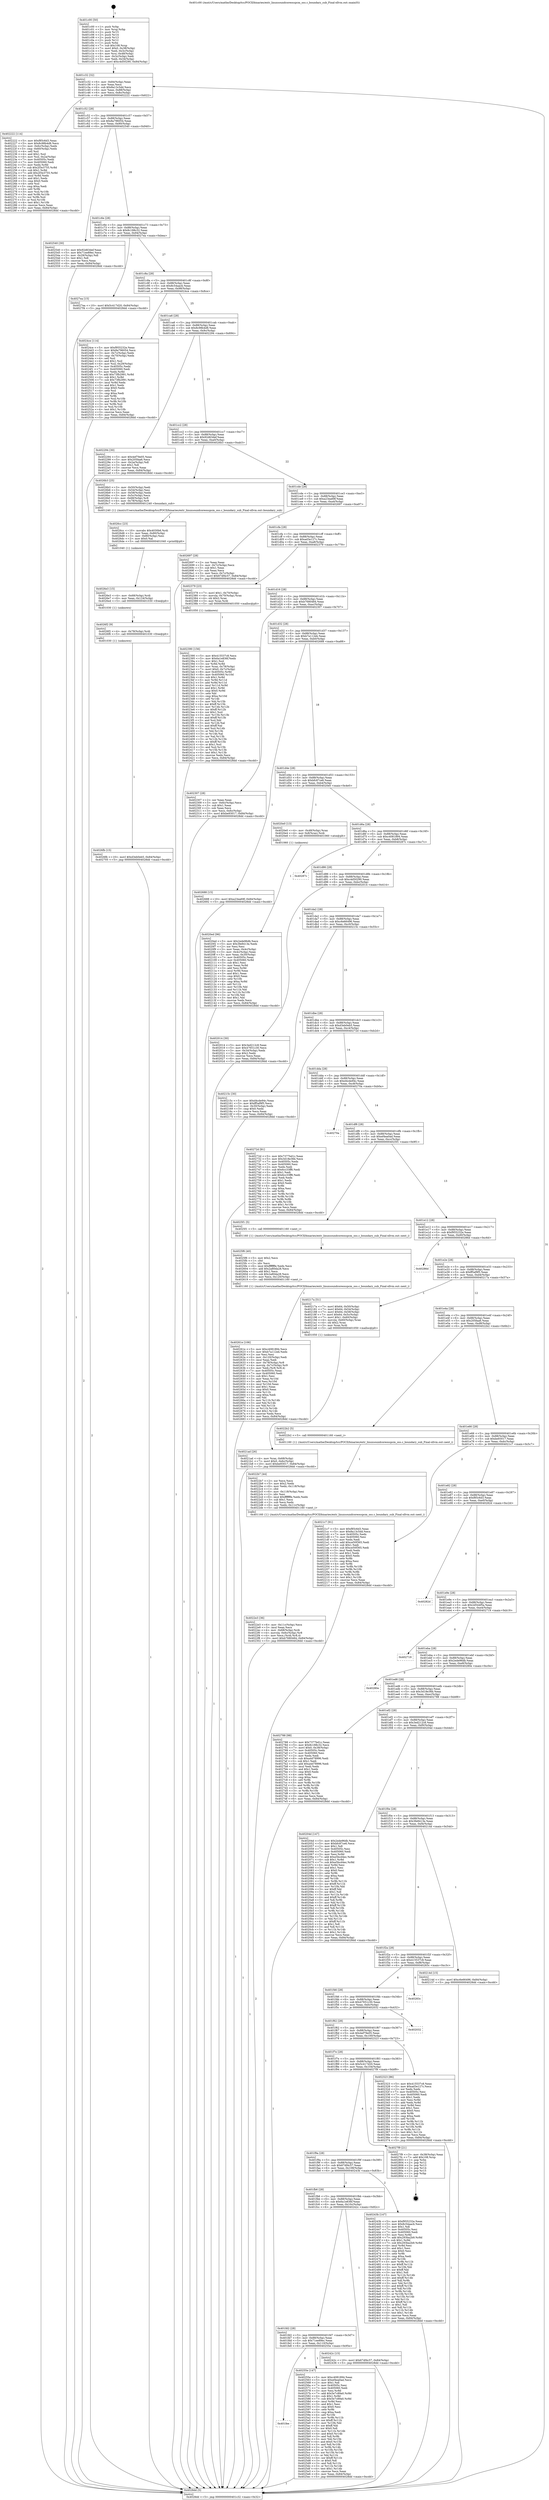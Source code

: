 digraph "0x401c00" {
  label = "0x401c00 (/mnt/c/Users/mathe/Desktop/tcc/POCII/binaries/extr_linuxsoundcoreosspcm_oss.c_boundary_sub_Final-ollvm.out::main(0))"
  labelloc = "t"
  node[shape=record]

  Entry [label="",width=0.3,height=0.3,shape=circle,fillcolor=black,style=filled]
  "0x401c32" [label="{
     0x401c32 [32]\l
     | [instrs]\l
     &nbsp;&nbsp;0x401c32 \<+6\>: mov -0x84(%rbp),%eax\l
     &nbsp;&nbsp;0x401c38 \<+2\>: mov %eax,%ecx\l
     &nbsp;&nbsp;0x401c3a \<+6\>: sub $0x8a13c5dd,%ecx\l
     &nbsp;&nbsp;0x401c40 \<+6\>: mov %eax,-0x88(%rbp)\l
     &nbsp;&nbsp;0x401c46 \<+6\>: mov %ecx,-0x8c(%rbp)\l
     &nbsp;&nbsp;0x401c4c \<+6\>: je 0000000000402222 \<main+0x622\>\l
  }"]
  "0x402222" [label="{
     0x402222 [114]\l
     | [instrs]\l
     &nbsp;&nbsp;0x402222 \<+5\>: mov $0xf85c6d3,%eax\l
     &nbsp;&nbsp;0x402227 \<+5\>: mov $0x8c98b4d8,%ecx\l
     &nbsp;&nbsp;0x40222c \<+3\>: mov -0x6c(%rbp),%edx\l
     &nbsp;&nbsp;0x40222f \<+3\>: cmp -0x60(%rbp),%edx\l
     &nbsp;&nbsp;0x402232 \<+4\>: setl %sil\l
     &nbsp;&nbsp;0x402236 \<+4\>: and $0x1,%sil\l
     &nbsp;&nbsp;0x40223a \<+4\>: mov %sil,-0x2a(%rbp)\l
     &nbsp;&nbsp;0x40223e \<+7\>: mov 0x40505c,%edx\l
     &nbsp;&nbsp;0x402245 \<+7\>: mov 0x405060,%edi\l
     &nbsp;&nbsp;0x40224c \<+3\>: mov %edx,%r8d\l
     &nbsp;&nbsp;0x40224f \<+7\>: sub $0x2f3e3755,%r8d\l
     &nbsp;&nbsp;0x402256 \<+4\>: sub $0x1,%r8d\l
     &nbsp;&nbsp;0x40225a \<+7\>: add $0x2f3e3755,%r8d\l
     &nbsp;&nbsp;0x402261 \<+4\>: imul %r8d,%edx\l
     &nbsp;&nbsp;0x402265 \<+3\>: and $0x1,%edx\l
     &nbsp;&nbsp;0x402268 \<+3\>: cmp $0x0,%edx\l
     &nbsp;&nbsp;0x40226b \<+4\>: sete %sil\l
     &nbsp;&nbsp;0x40226f \<+3\>: cmp $0xa,%edi\l
     &nbsp;&nbsp;0x402272 \<+4\>: setl %r9b\l
     &nbsp;&nbsp;0x402276 \<+3\>: mov %sil,%r10b\l
     &nbsp;&nbsp;0x402279 \<+3\>: and %r9b,%r10b\l
     &nbsp;&nbsp;0x40227c \<+3\>: xor %r9b,%sil\l
     &nbsp;&nbsp;0x40227f \<+3\>: or %sil,%r10b\l
     &nbsp;&nbsp;0x402282 \<+4\>: test $0x1,%r10b\l
     &nbsp;&nbsp;0x402286 \<+3\>: cmovne %ecx,%eax\l
     &nbsp;&nbsp;0x402289 \<+6\>: mov %eax,-0x84(%rbp)\l
     &nbsp;&nbsp;0x40228f \<+5\>: jmp 00000000004028dd \<main+0xcdd\>\l
  }"]
  "0x401c52" [label="{
     0x401c52 [28]\l
     | [instrs]\l
     &nbsp;&nbsp;0x401c52 \<+5\>: jmp 0000000000401c57 \<main+0x57\>\l
     &nbsp;&nbsp;0x401c57 \<+6\>: mov -0x88(%rbp),%eax\l
     &nbsp;&nbsp;0x401c5d \<+5\>: sub $0x8a796054,%eax\l
     &nbsp;&nbsp;0x401c62 \<+6\>: mov %eax,-0x90(%rbp)\l
     &nbsp;&nbsp;0x401c68 \<+6\>: je 0000000000402540 \<main+0x940\>\l
  }"]
  Exit [label="",width=0.3,height=0.3,shape=circle,fillcolor=black,style=filled,peripheries=2]
  "0x402540" [label="{
     0x402540 [30]\l
     | [instrs]\l
     &nbsp;&nbsp;0x402540 \<+5\>: mov $0x92d63def,%eax\l
     &nbsp;&nbsp;0x402545 \<+5\>: mov $0x71ee89ec,%ecx\l
     &nbsp;&nbsp;0x40254a \<+3\>: mov -0x29(%rbp),%dl\l
     &nbsp;&nbsp;0x40254d \<+3\>: test $0x1,%dl\l
     &nbsp;&nbsp;0x402550 \<+3\>: cmovne %ecx,%eax\l
     &nbsp;&nbsp;0x402553 \<+6\>: mov %eax,-0x84(%rbp)\l
     &nbsp;&nbsp;0x402559 \<+5\>: jmp 00000000004028dd \<main+0xcdd\>\l
  }"]
  "0x401c6e" [label="{
     0x401c6e [28]\l
     | [instrs]\l
     &nbsp;&nbsp;0x401c6e \<+5\>: jmp 0000000000401c73 \<main+0x73\>\l
     &nbsp;&nbsp;0x401c73 \<+6\>: mov -0x88(%rbp),%eax\l
     &nbsp;&nbsp;0x401c79 \<+5\>: sub $0x8c188c32,%eax\l
     &nbsp;&nbsp;0x401c7e \<+6\>: mov %eax,-0x94(%rbp)\l
     &nbsp;&nbsp;0x401c84 \<+6\>: je 00000000004027ea \<main+0xbea\>\l
  }"]
  "0x4026fb" [label="{
     0x4026fb [15]\l
     | [instrs]\l
     &nbsp;&nbsp;0x4026fb \<+10\>: movl $0xd3eb0eb5,-0x84(%rbp)\l
     &nbsp;&nbsp;0x402705 \<+5\>: jmp 00000000004028dd \<main+0xcdd\>\l
  }"]
  "0x4027ea" [label="{
     0x4027ea [15]\l
     | [instrs]\l
     &nbsp;&nbsp;0x4027ea \<+10\>: movl $0x5c417d20,-0x84(%rbp)\l
     &nbsp;&nbsp;0x4027f4 \<+5\>: jmp 00000000004028dd \<main+0xcdd\>\l
  }"]
  "0x401c8a" [label="{
     0x401c8a [28]\l
     | [instrs]\l
     &nbsp;&nbsp;0x401c8a \<+5\>: jmp 0000000000401c8f \<main+0x8f\>\l
     &nbsp;&nbsp;0x401c8f \<+6\>: mov -0x88(%rbp),%eax\l
     &nbsp;&nbsp;0x401c95 \<+5\>: sub $0x8c54aacb,%eax\l
     &nbsp;&nbsp;0x401c9a \<+6\>: mov %eax,-0x98(%rbp)\l
     &nbsp;&nbsp;0x401ca0 \<+6\>: je 00000000004024ce \<main+0x8ce\>\l
  }"]
  "0x4026f2" [label="{
     0x4026f2 [9]\l
     | [instrs]\l
     &nbsp;&nbsp;0x4026f2 \<+4\>: mov -0x78(%rbp),%rdi\l
     &nbsp;&nbsp;0x4026f6 \<+5\>: call 0000000000401030 \<free@plt\>\l
     | [calls]\l
     &nbsp;&nbsp;0x401030 \{1\} (unknown)\l
  }"]
  "0x4024ce" [label="{
     0x4024ce [114]\l
     | [instrs]\l
     &nbsp;&nbsp;0x4024ce \<+5\>: mov $0xf955232e,%eax\l
     &nbsp;&nbsp;0x4024d3 \<+5\>: mov $0x8a796054,%ecx\l
     &nbsp;&nbsp;0x4024d8 \<+3\>: mov -0x7c(%rbp),%edx\l
     &nbsp;&nbsp;0x4024db \<+3\>: cmp -0x70(%rbp),%edx\l
     &nbsp;&nbsp;0x4024de \<+4\>: setl %sil\l
     &nbsp;&nbsp;0x4024e2 \<+4\>: and $0x1,%sil\l
     &nbsp;&nbsp;0x4024e6 \<+4\>: mov %sil,-0x29(%rbp)\l
     &nbsp;&nbsp;0x4024ea \<+7\>: mov 0x40505c,%edx\l
     &nbsp;&nbsp;0x4024f1 \<+7\>: mov 0x405060,%edi\l
     &nbsp;&nbsp;0x4024f8 \<+3\>: mov %edx,%r8d\l
     &nbsp;&nbsp;0x4024fb \<+7\>: add $0x73fb2991,%r8d\l
     &nbsp;&nbsp;0x402502 \<+4\>: sub $0x1,%r8d\l
     &nbsp;&nbsp;0x402506 \<+7\>: sub $0x73fb2991,%r8d\l
     &nbsp;&nbsp;0x40250d \<+4\>: imul %r8d,%edx\l
     &nbsp;&nbsp;0x402511 \<+3\>: and $0x1,%edx\l
     &nbsp;&nbsp;0x402514 \<+3\>: cmp $0x0,%edx\l
     &nbsp;&nbsp;0x402517 \<+4\>: sete %sil\l
     &nbsp;&nbsp;0x40251b \<+3\>: cmp $0xa,%edi\l
     &nbsp;&nbsp;0x40251e \<+4\>: setl %r9b\l
     &nbsp;&nbsp;0x402522 \<+3\>: mov %sil,%r10b\l
     &nbsp;&nbsp;0x402525 \<+3\>: and %r9b,%r10b\l
     &nbsp;&nbsp;0x402528 \<+3\>: xor %r9b,%sil\l
     &nbsp;&nbsp;0x40252b \<+3\>: or %sil,%r10b\l
     &nbsp;&nbsp;0x40252e \<+4\>: test $0x1,%r10b\l
     &nbsp;&nbsp;0x402532 \<+3\>: cmovne %ecx,%eax\l
     &nbsp;&nbsp;0x402535 \<+6\>: mov %eax,-0x84(%rbp)\l
     &nbsp;&nbsp;0x40253b \<+5\>: jmp 00000000004028dd \<main+0xcdd\>\l
  }"]
  "0x401ca6" [label="{
     0x401ca6 [28]\l
     | [instrs]\l
     &nbsp;&nbsp;0x401ca6 \<+5\>: jmp 0000000000401cab \<main+0xab\>\l
     &nbsp;&nbsp;0x401cab \<+6\>: mov -0x88(%rbp),%eax\l
     &nbsp;&nbsp;0x401cb1 \<+5\>: sub $0x8c98b4d8,%eax\l
     &nbsp;&nbsp;0x401cb6 \<+6\>: mov %eax,-0x9c(%rbp)\l
     &nbsp;&nbsp;0x401cbc \<+6\>: je 0000000000402294 \<main+0x694\>\l
  }"]
  "0x4026e3" [label="{
     0x4026e3 [15]\l
     | [instrs]\l
     &nbsp;&nbsp;0x4026e3 \<+4\>: mov -0x68(%rbp),%rdi\l
     &nbsp;&nbsp;0x4026e7 \<+6\>: mov %eax,-0x124(%rbp)\l
     &nbsp;&nbsp;0x4026ed \<+5\>: call 0000000000401030 \<free@plt\>\l
     | [calls]\l
     &nbsp;&nbsp;0x401030 \{1\} (unknown)\l
  }"]
  "0x402294" [label="{
     0x402294 [30]\l
     | [instrs]\l
     &nbsp;&nbsp;0x402294 \<+5\>: mov $0x4ef79e05,%eax\l
     &nbsp;&nbsp;0x402299 \<+5\>: mov $0x205faa6,%ecx\l
     &nbsp;&nbsp;0x40229e \<+3\>: mov -0x2a(%rbp),%dl\l
     &nbsp;&nbsp;0x4022a1 \<+3\>: test $0x1,%dl\l
     &nbsp;&nbsp;0x4022a4 \<+3\>: cmovne %ecx,%eax\l
     &nbsp;&nbsp;0x4022a7 \<+6\>: mov %eax,-0x84(%rbp)\l
     &nbsp;&nbsp;0x4022ad \<+5\>: jmp 00000000004028dd \<main+0xcdd\>\l
  }"]
  "0x401cc2" [label="{
     0x401cc2 [28]\l
     | [instrs]\l
     &nbsp;&nbsp;0x401cc2 \<+5\>: jmp 0000000000401cc7 \<main+0xc7\>\l
     &nbsp;&nbsp;0x401cc7 \<+6\>: mov -0x88(%rbp),%eax\l
     &nbsp;&nbsp;0x401ccd \<+5\>: sub $0x92d63def,%eax\l
     &nbsp;&nbsp;0x401cd2 \<+6\>: mov %eax,-0xa0(%rbp)\l
     &nbsp;&nbsp;0x401cd8 \<+6\>: je 00000000004026b3 \<main+0xab3\>\l
  }"]
  "0x4026cc" [label="{
     0x4026cc [23]\l
     | [instrs]\l
     &nbsp;&nbsp;0x4026cc \<+10\>: movabs $0x4030b6,%rdi\l
     &nbsp;&nbsp;0x4026d6 \<+3\>: mov %eax,-0x80(%rbp)\l
     &nbsp;&nbsp;0x4026d9 \<+3\>: mov -0x80(%rbp),%esi\l
     &nbsp;&nbsp;0x4026dc \<+2\>: mov $0x0,%al\l
     &nbsp;&nbsp;0x4026de \<+5\>: call 0000000000401040 \<printf@plt\>\l
     | [calls]\l
     &nbsp;&nbsp;0x401040 \{1\} (unknown)\l
  }"]
  "0x4026b3" [label="{
     0x4026b3 [25]\l
     | [instrs]\l
     &nbsp;&nbsp;0x4026b3 \<+3\>: mov -0x50(%rbp),%edi\l
     &nbsp;&nbsp;0x4026b6 \<+3\>: mov -0x54(%rbp),%esi\l
     &nbsp;&nbsp;0x4026b9 \<+3\>: mov -0x58(%rbp),%edx\l
     &nbsp;&nbsp;0x4026bc \<+3\>: mov -0x5c(%rbp),%ecx\l
     &nbsp;&nbsp;0x4026bf \<+4\>: mov -0x68(%rbp),%r8\l
     &nbsp;&nbsp;0x4026c3 \<+4\>: mov -0x78(%rbp),%r9\l
     &nbsp;&nbsp;0x4026c7 \<+5\>: call 0000000000401240 \<boundary_sub\>\l
     | [calls]\l
     &nbsp;&nbsp;0x401240 \{1\} (/mnt/c/Users/mathe/Desktop/tcc/POCII/binaries/extr_linuxsoundcoreosspcm_oss.c_boundary_sub_Final-ollvm.out::boundary_sub)\l
  }"]
  "0x401cde" [label="{
     0x401cde [28]\l
     | [instrs]\l
     &nbsp;&nbsp;0x401cde \<+5\>: jmp 0000000000401ce3 \<main+0xe3\>\l
     &nbsp;&nbsp;0x401ce3 \<+6\>: mov -0x88(%rbp),%eax\l
     &nbsp;&nbsp;0x401ce9 \<+5\>: sub $0xa23ea69f,%eax\l
     &nbsp;&nbsp;0x401cee \<+6\>: mov %eax,-0xa4(%rbp)\l
     &nbsp;&nbsp;0x401cf4 \<+6\>: je 0000000000402697 \<main+0xa97\>\l
  }"]
  "0x40261e" [label="{
     0x40261e [106]\l
     | [instrs]\l
     &nbsp;&nbsp;0x40261e \<+5\>: mov $0xc4081894,%ecx\l
     &nbsp;&nbsp;0x402623 \<+5\>: mov $0xb7a112eb,%edx\l
     &nbsp;&nbsp;0x402628 \<+2\>: xor %esi,%esi\l
     &nbsp;&nbsp;0x40262a \<+6\>: mov -0x120(%rbp),%edi\l
     &nbsp;&nbsp;0x402630 \<+3\>: imul %eax,%edi\l
     &nbsp;&nbsp;0x402633 \<+4\>: mov -0x78(%rbp),%r8\l
     &nbsp;&nbsp;0x402637 \<+4\>: movslq -0x7c(%rbp),%r9\l
     &nbsp;&nbsp;0x40263b \<+4\>: mov %edi,(%r8,%r9,4)\l
     &nbsp;&nbsp;0x40263f \<+7\>: mov 0x40505c,%eax\l
     &nbsp;&nbsp;0x402646 \<+7\>: mov 0x405060,%edi\l
     &nbsp;&nbsp;0x40264d \<+3\>: sub $0x1,%esi\l
     &nbsp;&nbsp;0x402650 \<+3\>: mov %eax,%r10d\l
     &nbsp;&nbsp;0x402653 \<+3\>: add %esi,%r10d\l
     &nbsp;&nbsp;0x402656 \<+4\>: imul %r10d,%eax\l
     &nbsp;&nbsp;0x40265a \<+3\>: and $0x1,%eax\l
     &nbsp;&nbsp;0x40265d \<+3\>: cmp $0x0,%eax\l
     &nbsp;&nbsp;0x402660 \<+4\>: sete %r11b\l
     &nbsp;&nbsp;0x402664 \<+3\>: cmp $0xa,%edi\l
     &nbsp;&nbsp;0x402667 \<+3\>: setl %bl\l
     &nbsp;&nbsp;0x40266a \<+3\>: mov %r11b,%r14b\l
     &nbsp;&nbsp;0x40266d \<+3\>: and %bl,%r14b\l
     &nbsp;&nbsp;0x402670 \<+3\>: xor %bl,%r11b\l
     &nbsp;&nbsp;0x402673 \<+3\>: or %r11b,%r14b\l
     &nbsp;&nbsp;0x402676 \<+4\>: test $0x1,%r14b\l
     &nbsp;&nbsp;0x40267a \<+3\>: cmovne %edx,%ecx\l
     &nbsp;&nbsp;0x40267d \<+6\>: mov %ecx,-0x84(%rbp)\l
     &nbsp;&nbsp;0x402683 \<+5\>: jmp 00000000004028dd \<main+0xcdd\>\l
  }"]
  "0x402697" [label="{
     0x402697 [28]\l
     | [instrs]\l
     &nbsp;&nbsp;0x402697 \<+2\>: xor %eax,%eax\l
     &nbsp;&nbsp;0x402699 \<+3\>: mov -0x7c(%rbp),%ecx\l
     &nbsp;&nbsp;0x40269c \<+3\>: sub $0x1,%eax\l
     &nbsp;&nbsp;0x40269f \<+2\>: sub %eax,%ecx\l
     &nbsp;&nbsp;0x4026a1 \<+3\>: mov %ecx,-0x7c(%rbp)\l
     &nbsp;&nbsp;0x4026a4 \<+10\>: movl $0x67df4c57,-0x84(%rbp)\l
     &nbsp;&nbsp;0x4026ae \<+5\>: jmp 00000000004028dd \<main+0xcdd\>\l
  }"]
  "0x401cfa" [label="{
     0x401cfa [28]\l
     | [instrs]\l
     &nbsp;&nbsp;0x401cfa \<+5\>: jmp 0000000000401cff \<main+0xff\>\l
     &nbsp;&nbsp;0x401cff \<+6\>: mov -0x88(%rbp),%eax\l
     &nbsp;&nbsp;0x401d05 \<+5\>: sub $0xad3e127c,%eax\l
     &nbsp;&nbsp;0x401d0a \<+6\>: mov %eax,-0xa8(%rbp)\l
     &nbsp;&nbsp;0x401d10 \<+6\>: je 0000000000402379 \<main+0x779\>\l
  }"]
  "0x4025f6" [label="{
     0x4025f6 [40]\l
     | [instrs]\l
     &nbsp;&nbsp;0x4025f6 \<+5\>: mov $0x2,%ecx\l
     &nbsp;&nbsp;0x4025fb \<+1\>: cltd\l
     &nbsp;&nbsp;0x4025fc \<+2\>: idiv %ecx\l
     &nbsp;&nbsp;0x4025fe \<+6\>: imul $0xfffffffe,%edx,%ecx\l
     &nbsp;&nbsp;0x402604 \<+6\>: add $0x2a80da28,%ecx\l
     &nbsp;&nbsp;0x40260a \<+3\>: add $0x1,%ecx\l
     &nbsp;&nbsp;0x40260d \<+6\>: sub $0x2a80da28,%ecx\l
     &nbsp;&nbsp;0x402613 \<+6\>: mov %ecx,-0x120(%rbp)\l
     &nbsp;&nbsp;0x402619 \<+5\>: call 0000000000401160 \<next_i\>\l
     | [calls]\l
     &nbsp;&nbsp;0x401160 \{1\} (/mnt/c/Users/mathe/Desktop/tcc/POCII/binaries/extr_linuxsoundcoreosspcm_oss.c_boundary_sub_Final-ollvm.out::next_i)\l
  }"]
  "0x402379" [label="{
     0x402379 [23]\l
     | [instrs]\l
     &nbsp;&nbsp;0x402379 \<+7\>: movl $0x1,-0x70(%rbp)\l
     &nbsp;&nbsp;0x402380 \<+4\>: movslq -0x70(%rbp),%rax\l
     &nbsp;&nbsp;0x402384 \<+4\>: shl $0x2,%rax\l
     &nbsp;&nbsp;0x402388 \<+3\>: mov %rax,%rdi\l
     &nbsp;&nbsp;0x40238b \<+5\>: call 0000000000401050 \<malloc@plt\>\l
     | [calls]\l
     &nbsp;&nbsp;0x401050 \{1\} (unknown)\l
  }"]
  "0x401d16" [label="{
     0x401d16 [28]\l
     | [instrs]\l
     &nbsp;&nbsp;0x401d16 \<+5\>: jmp 0000000000401d1b \<main+0x11b\>\l
     &nbsp;&nbsp;0x401d1b \<+6\>: mov -0x88(%rbp),%eax\l
     &nbsp;&nbsp;0x401d21 \<+5\>: sub $0xb7680484,%eax\l
     &nbsp;&nbsp;0x401d26 \<+6\>: mov %eax,-0xac(%rbp)\l
     &nbsp;&nbsp;0x401d2c \<+6\>: je 0000000000402307 \<main+0x707\>\l
  }"]
  "0x401fee" [label="{
     0x401fee\l
  }", style=dashed]
  "0x402307" [label="{
     0x402307 [28]\l
     | [instrs]\l
     &nbsp;&nbsp;0x402307 \<+2\>: xor %eax,%eax\l
     &nbsp;&nbsp;0x402309 \<+3\>: mov -0x6c(%rbp),%ecx\l
     &nbsp;&nbsp;0x40230c \<+3\>: sub $0x1,%eax\l
     &nbsp;&nbsp;0x40230f \<+2\>: sub %eax,%ecx\l
     &nbsp;&nbsp;0x402311 \<+3\>: mov %ecx,-0x6c(%rbp)\l
     &nbsp;&nbsp;0x402314 \<+10\>: movl $0xbe93017,-0x84(%rbp)\l
     &nbsp;&nbsp;0x40231e \<+5\>: jmp 00000000004028dd \<main+0xcdd\>\l
  }"]
  "0x401d32" [label="{
     0x401d32 [28]\l
     | [instrs]\l
     &nbsp;&nbsp;0x401d32 \<+5\>: jmp 0000000000401d37 \<main+0x137\>\l
     &nbsp;&nbsp;0x401d37 \<+6\>: mov -0x88(%rbp),%eax\l
     &nbsp;&nbsp;0x401d3d \<+5\>: sub $0xb7a112eb,%eax\l
     &nbsp;&nbsp;0x401d42 \<+6\>: mov %eax,-0xb0(%rbp)\l
     &nbsp;&nbsp;0x401d48 \<+6\>: je 0000000000402688 \<main+0xa88\>\l
  }"]
  "0x40255e" [label="{
     0x40255e [147]\l
     | [instrs]\l
     &nbsp;&nbsp;0x40255e \<+5\>: mov $0xc4081894,%eax\l
     &nbsp;&nbsp;0x402563 \<+5\>: mov $0xef4ea0ad,%ecx\l
     &nbsp;&nbsp;0x402568 \<+2\>: mov $0x1,%dl\l
     &nbsp;&nbsp;0x40256a \<+7\>: mov 0x40505c,%esi\l
     &nbsp;&nbsp;0x402571 \<+7\>: mov 0x405060,%edi\l
     &nbsp;&nbsp;0x402578 \<+3\>: mov %esi,%r8d\l
     &nbsp;&nbsp;0x40257b \<+7\>: add $0x5e7c89a0,%r8d\l
     &nbsp;&nbsp;0x402582 \<+4\>: sub $0x1,%r8d\l
     &nbsp;&nbsp;0x402586 \<+7\>: sub $0x5e7c89a0,%r8d\l
     &nbsp;&nbsp;0x40258d \<+4\>: imul %r8d,%esi\l
     &nbsp;&nbsp;0x402591 \<+3\>: and $0x1,%esi\l
     &nbsp;&nbsp;0x402594 \<+3\>: cmp $0x0,%esi\l
     &nbsp;&nbsp;0x402597 \<+4\>: sete %r9b\l
     &nbsp;&nbsp;0x40259b \<+3\>: cmp $0xa,%edi\l
     &nbsp;&nbsp;0x40259e \<+4\>: setl %r10b\l
     &nbsp;&nbsp;0x4025a2 \<+3\>: mov %r9b,%r11b\l
     &nbsp;&nbsp;0x4025a5 \<+4\>: xor $0xff,%r11b\l
     &nbsp;&nbsp;0x4025a9 \<+3\>: mov %r10b,%bl\l
     &nbsp;&nbsp;0x4025ac \<+3\>: xor $0xff,%bl\l
     &nbsp;&nbsp;0x4025af \<+3\>: xor $0x0,%dl\l
     &nbsp;&nbsp;0x4025b2 \<+3\>: mov %r11b,%r14b\l
     &nbsp;&nbsp;0x4025b5 \<+4\>: and $0x0,%r14b\l
     &nbsp;&nbsp;0x4025b9 \<+3\>: and %dl,%r9b\l
     &nbsp;&nbsp;0x4025bc \<+3\>: mov %bl,%r15b\l
     &nbsp;&nbsp;0x4025bf \<+4\>: and $0x0,%r15b\l
     &nbsp;&nbsp;0x4025c3 \<+3\>: and %dl,%r10b\l
     &nbsp;&nbsp;0x4025c6 \<+3\>: or %r9b,%r14b\l
     &nbsp;&nbsp;0x4025c9 \<+3\>: or %r10b,%r15b\l
     &nbsp;&nbsp;0x4025cc \<+3\>: xor %r15b,%r14b\l
     &nbsp;&nbsp;0x4025cf \<+3\>: or %bl,%r11b\l
     &nbsp;&nbsp;0x4025d2 \<+4\>: xor $0xff,%r11b\l
     &nbsp;&nbsp;0x4025d6 \<+3\>: or $0x0,%dl\l
     &nbsp;&nbsp;0x4025d9 \<+3\>: and %dl,%r11b\l
     &nbsp;&nbsp;0x4025dc \<+3\>: or %r11b,%r14b\l
     &nbsp;&nbsp;0x4025df \<+4\>: test $0x1,%r14b\l
     &nbsp;&nbsp;0x4025e3 \<+3\>: cmovne %ecx,%eax\l
     &nbsp;&nbsp;0x4025e6 \<+6\>: mov %eax,-0x84(%rbp)\l
     &nbsp;&nbsp;0x4025ec \<+5\>: jmp 00000000004028dd \<main+0xcdd\>\l
  }"]
  "0x402688" [label="{
     0x402688 [15]\l
     | [instrs]\l
     &nbsp;&nbsp;0x402688 \<+10\>: movl $0xa23ea69f,-0x84(%rbp)\l
     &nbsp;&nbsp;0x402692 \<+5\>: jmp 00000000004028dd \<main+0xcdd\>\l
  }"]
  "0x401d4e" [label="{
     0x401d4e [28]\l
     | [instrs]\l
     &nbsp;&nbsp;0x401d4e \<+5\>: jmp 0000000000401d53 \<main+0x153\>\l
     &nbsp;&nbsp;0x401d53 \<+6\>: mov -0x88(%rbp),%eax\l
     &nbsp;&nbsp;0x401d59 \<+5\>: sub $0xbfc87ce6,%eax\l
     &nbsp;&nbsp;0x401d5e \<+6\>: mov %eax,-0xb4(%rbp)\l
     &nbsp;&nbsp;0x401d64 \<+6\>: je 00000000004020e0 \<main+0x4e0\>\l
  }"]
  "0x401fd2" [label="{
     0x401fd2 [28]\l
     | [instrs]\l
     &nbsp;&nbsp;0x401fd2 \<+5\>: jmp 0000000000401fd7 \<main+0x3d7\>\l
     &nbsp;&nbsp;0x401fd7 \<+6\>: mov -0x88(%rbp),%eax\l
     &nbsp;&nbsp;0x401fdd \<+5\>: sub $0x71ee89ec,%eax\l
     &nbsp;&nbsp;0x401fe2 \<+6\>: mov %eax,-0x110(%rbp)\l
     &nbsp;&nbsp;0x401fe8 \<+6\>: je 000000000040255e \<main+0x95e\>\l
  }"]
  "0x4020e0" [label="{
     0x4020e0 [13]\l
     | [instrs]\l
     &nbsp;&nbsp;0x4020e0 \<+4\>: mov -0x48(%rbp),%rax\l
     &nbsp;&nbsp;0x4020e4 \<+4\>: mov 0x8(%rax),%rdi\l
     &nbsp;&nbsp;0x4020e8 \<+5\>: call 0000000000401060 \<atoi@plt\>\l
     | [calls]\l
     &nbsp;&nbsp;0x401060 \{1\} (unknown)\l
  }"]
  "0x401d6a" [label="{
     0x401d6a [28]\l
     | [instrs]\l
     &nbsp;&nbsp;0x401d6a \<+5\>: jmp 0000000000401d6f \<main+0x16f\>\l
     &nbsp;&nbsp;0x401d6f \<+6\>: mov -0x88(%rbp),%eax\l
     &nbsp;&nbsp;0x401d75 \<+5\>: sub $0xc4081894,%eax\l
     &nbsp;&nbsp;0x401d7a \<+6\>: mov %eax,-0xb8(%rbp)\l
     &nbsp;&nbsp;0x401d80 \<+6\>: je 000000000040287c \<main+0xc7c\>\l
  }"]
  "0x40242c" [label="{
     0x40242c [15]\l
     | [instrs]\l
     &nbsp;&nbsp;0x40242c \<+10\>: movl $0x67df4c57,-0x84(%rbp)\l
     &nbsp;&nbsp;0x402436 \<+5\>: jmp 00000000004028dd \<main+0xcdd\>\l
  }"]
  "0x40287c" [label="{
     0x40287c\l
  }", style=dashed]
  "0x401d86" [label="{
     0x401d86 [28]\l
     | [instrs]\l
     &nbsp;&nbsp;0x401d86 \<+5\>: jmp 0000000000401d8b \<main+0x18b\>\l
     &nbsp;&nbsp;0x401d8b \<+6\>: mov -0x88(%rbp),%eax\l
     &nbsp;&nbsp;0x401d91 \<+5\>: sub $0xc4d50290,%eax\l
     &nbsp;&nbsp;0x401d96 \<+6\>: mov %eax,-0xbc(%rbp)\l
     &nbsp;&nbsp;0x401d9c \<+6\>: je 0000000000402014 \<main+0x414\>\l
  }"]
  "0x401fb6" [label="{
     0x401fb6 [28]\l
     | [instrs]\l
     &nbsp;&nbsp;0x401fb6 \<+5\>: jmp 0000000000401fbb \<main+0x3bb\>\l
     &nbsp;&nbsp;0x401fbb \<+6\>: mov -0x88(%rbp),%eax\l
     &nbsp;&nbsp;0x401fc1 \<+5\>: sub $0x6a1e836f,%eax\l
     &nbsp;&nbsp;0x401fc6 \<+6\>: mov %eax,-0x10c(%rbp)\l
     &nbsp;&nbsp;0x401fcc \<+6\>: je 000000000040242c \<main+0x82c\>\l
  }"]
  "0x402014" [label="{
     0x402014 [30]\l
     | [instrs]\l
     &nbsp;&nbsp;0x402014 \<+5\>: mov $0x3ed212c8,%eax\l
     &nbsp;&nbsp;0x402019 \<+5\>: mov $0x47651c30,%ecx\l
     &nbsp;&nbsp;0x40201e \<+3\>: mov -0x34(%rbp),%edx\l
     &nbsp;&nbsp;0x402021 \<+3\>: cmp $0x2,%edx\l
     &nbsp;&nbsp;0x402024 \<+3\>: cmovne %ecx,%eax\l
     &nbsp;&nbsp;0x402027 \<+6\>: mov %eax,-0x84(%rbp)\l
     &nbsp;&nbsp;0x40202d \<+5\>: jmp 00000000004028dd \<main+0xcdd\>\l
  }"]
  "0x401da2" [label="{
     0x401da2 [28]\l
     | [instrs]\l
     &nbsp;&nbsp;0x401da2 \<+5\>: jmp 0000000000401da7 \<main+0x1a7\>\l
     &nbsp;&nbsp;0x401da7 \<+6\>: mov -0x88(%rbp),%eax\l
     &nbsp;&nbsp;0x401dad \<+5\>: sub $0xc6e66496,%eax\l
     &nbsp;&nbsp;0x401db2 \<+6\>: mov %eax,-0xc0(%rbp)\l
     &nbsp;&nbsp;0x401db8 \<+6\>: je 000000000040215c \<main+0x55c\>\l
  }"]
  "0x4028dd" [label="{
     0x4028dd [5]\l
     | [instrs]\l
     &nbsp;&nbsp;0x4028dd \<+5\>: jmp 0000000000401c32 \<main+0x32\>\l
  }"]
  "0x401c00" [label="{
     0x401c00 [50]\l
     | [instrs]\l
     &nbsp;&nbsp;0x401c00 \<+1\>: push %rbp\l
     &nbsp;&nbsp;0x401c01 \<+3\>: mov %rsp,%rbp\l
     &nbsp;&nbsp;0x401c04 \<+2\>: push %r15\l
     &nbsp;&nbsp;0x401c06 \<+2\>: push %r14\l
     &nbsp;&nbsp;0x401c08 \<+2\>: push %r13\l
     &nbsp;&nbsp;0x401c0a \<+2\>: push %r12\l
     &nbsp;&nbsp;0x401c0c \<+1\>: push %rbx\l
     &nbsp;&nbsp;0x401c0d \<+7\>: sub $0x108,%rsp\l
     &nbsp;&nbsp;0x401c14 \<+7\>: movl $0x0,-0x38(%rbp)\l
     &nbsp;&nbsp;0x401c1b \<+3\>: mov %edi,-0x3c(%rbp)\l
     &nbsp;&nbsp;0x401c1e \<+4\>: mov %rsi,-0x48(%rbp)\l
     &nbsp;&nbsp;0x401c22 \<+3\>: mov -0x3c(%rbp),%edi\l
     &nbsp;&nbsp;0x401c25 \<+3\>: mov %edi,-0x34(%rbp)\l
     &nbsp;&nbsp;0x401c28 \<+10\>: movl $0xc4d50290,-0x84(%rbp)\l
  }"]
  "0x40243b" [label="{
     0x40243b [147]\l
     | [instrs]\l
     &nbsp;&nbsp;0x40243b \<+5\>: mov $0xf955232e,%eax\l
     &nbsp;&nbsp;0x402440 \<+5\>: mov $0x8c54aacb,%ecx\l
     &nbsp;&nbsp;0x402445 \<+2\>: mov $0x1,%dl\l
     &nbsp;&nbsp;0x402447 \<+7\>: mov 0x40505c,%esi\l
     &nbsp;&nbsp;0x40244e \<+7\>: mov 0x405060,%edi\l
     &nbsp;&nbsp;0x402455 \<+3\>: mov %esi,%r8d\l
     &nbsp;&nbsp;0x402458 \<+7\>: add $0x293ba2b9,%r8d\l
     &nbsp;&nbsp;0x40245f \<+4\>: sub $0x1,%r8d\l
     &nbsp;&nbsp;0x402463 \<+7\>: sub $0x293ba2b9,%r8d\l
     &nbsp;&nbsp;0x40246a \<+4\>: imul %r8d,%esi\l
     &nbsp;&nbsp;0x40246e \<+3\>: and $0x1,%esi\l
     &nbsp;&nbsp;0x402471 \<+3\>: cmp $0x0,%esi\l
     &nbsp;&nbsp;0x402474 \<+4\>: sete %r9b\l
     &nbsp;&nbsp;0x402478 \<+3\>: cmp $0xa,%edi\l
     &nbsp;&nbsp;0x40247b \<+4\>: setl %r10b\l
     &nbsp;&nbsp;0x40247f \<+3\>: mov %r9b,%r11b\l
     &nbsp;&nbsp;0x402482 \<+4\>: xor $0xff,%r11b\l
     &nbsp;&nbsp;0x402486 \<+3\>: mov %r10b,%bl\l
     &nbsp;&nbsp;0x402489 \<+3\>: xor $0xff,%bl\l
     &nbsp;&nbsp;0x40248c \<+3\>: xor $0x1,%dl\l
     &nbsp;&nbsp;0x40248f \<+3\>: mov %r11b,%r14b\l
     &nbsp;&nbsp;0x402492 \<+4\>: and $0xff,%r14b\l
     &nbsp;&nbsp;0x402496 \<+3\>: and %dl,%r9b\l
     &nbsp;&nbsp;0x402499 \<+3\>: mov %bl,%r15b\l
     &nbsp;&nbsp;0x40249c \<+4\>: and $0xff,%r15b\l
     &nbsp;&nbsp;0x4024a0 \<+3\>: and %dl,%r10b\l
     &nbsp;&nbsp;0x4024a3 \<+3\>: or %r9b,%r14b\l
     &nbsp;&nbsp;0x4024a6 \<+3\>: or %r10b,%r15b\l
     &nbsp;&nbsp;0x4024a9 \<+3\>: xor %r15b,%r14b\l
     &nbsp;&nbsp;0x4024ac \<+3\>: or %bl,%r11b\l
     &nbsp;&nbsp;0x4024af \<+4\>: xor $0xff,%r11b\l
     &nbsp;&nbsp;0x4024b3 \<+3\>: or $0x1,%dl\l
     &nbsp;&nbsp;0x4024b6 \<+3\>: and %dl,%r11b\l
     &nbsp;&nbsp;0x4024b9 \<+3\>: or %r11b,%r14b\l
     &nbsp;&nbsp;0x4024bc \<+4\>: test $0x1,%r14b\l
     &nbsp;&nbsp;0x4024c0 \<+3\>: cmovne %ecx,%eax\l
     &nbsp;&nbsp;0x4024c3 \<+6\>: mov %eax,-0x84(%rbp)\l
     &nbsp;&nbsp;0x4024c9 \<+5\>: jmp 00000000004028dd \<main+0xcdd\>\l
  }"]
  "0x40215c" [label="{
     0x40215c [30]\l
     | [instrs]\l
     &nbsp;&nbsp;0x40215c \<+5\>: mov $0xd4cde94c,%eax\l
     &nbsp;&nbsp;0x402161 \<+5\>: mov $0xff5af9f5,%ecx\l
     &nbsp;&nbsp;0x402166 \<+3\>: mov -0x30(%rbp),%edx\l
     &nbsp;&nbsp;0x402169 \<+3\>: cmp $0x0,%edx\l
     &nbsp;&nbsp;0x40216c \<+3\>: cmove %ecx,%eax\l
     &nbsp;&nbsp;0x40216f \<+6\>: mov %eax,-0x84(%rbp)\l
     &nbsp;&nbsp;0x402175 \<+5\>: jmp 00000000004028dd \<main+0xcdd\>\l
  }"]
  "0x401dbe" [label="{
     0x401dbe [28]\l
     | [instrs]\l
     &nbsp;&nbsp;0x401dbe \<+5\>: jmp 0000000000401dc3 \<main+0x1c3\>\l
     &nbsp;&nbsp;0x401dc3 \<+6\>: mov -0x88(%rbp),%eax\l
     &nbsp;&nbsp;0x401dc9 \<+5\>: sub $0xd3eb0eb5,%eax\l
     &nbsp;&nbsp;0x401dce \<+6\>: mov %eax,-0xc4(%rbp)\l
     &nbsp;&nbsp;0x401dd4 \<+6\>: je 000000000040272d \<main+0xb2d\>\l
  }"]
  "0x401f9a" [label="{
     0x401f9a [28]\l
     | [instrs]\l
     &nbsp;&nbsp;0x401f9a \<+5\>: jmp 0000000000401f9f \<main+0x39f\>\l
     &nbsp;&nbsp;0x401f9f \<+6\>: mov -0x88(%rbp),%eax\l
     &nbsp;&nbsp;0x401fa5 \<+5\>: sub $0x67df4c57,%eax\l
     &nbsp;&nbsp;0x401faa \<+6\>: mov %eax,-0x108(%rbp)\l
     &nbsp;&nbsp;0x401fb0 \<+6\>: je 000000000040243b \<main+0x83b\>\l
  }"]
  "0x40272d" [label="{
     0x40272d [91]\l
     | [instrs]\l
     &nbsp;&nbsp;0x40272d \<+5\>: mov $0x7377bd1c,%eax\l
     &nbsp;&nbsp;0x402732 \<+5\>: mov $0x3d18e36b,%ecx\l
     &nbsp;&nbsp;0x402737 \<+7\>: mov 0x40505c,%edx\l
     &nbsp;&nbsp;0x40273e \<+7\>: mov 0x405060,%esi\l
     &nbsp;&nbsp;0x402745 \<+2\>: mov %edx,%edi\l
     &nbsp;&nbsp;0x402747 \<+6\>: sub $0x6cc33ff6,%edi\l
     &nbsp;&nbsp;0x40274d \<+3\>: sub $0x1,%edi\l
     &nbsp;&nbsp;0x402750 \<+6\>: add $0x6cc33ff6,%edi\l
     &nbsp;&nbsp;0x402756 \<+3\>: imul %edi,%edx\l
     &nbsp;&nbsp;0x402759 \<+3\>: and $0x1,%edx\l
     &nbsp;&nbsp;0x40275c \<+3\>: cmp $0x0,%edx\l
     &nbsp;&nbsp;0x40275f \<+4\>: sete %r8b\l
     &nbsp;&nbsp;0x402763 \<+3\>: cmp $0xa,%esi\l
     &nbsp;&nbsp;0x402766 \<+4\>: setl %r9b\l
     &nbsp;&nbsp;0x40276a \<+3\>: mov %r8b,%r10b\l
     &nbsp;&nbsp;0x40276d \<+3\>: and %r9b,%r10b\l
     &nbsp;&nbsp;0x402770 \<+3\>: xor %r9b,%r8b\l
     &nbsp;&nbsp;0x402773 \<+3\>: or %r8b,%r10b\l
     &nbsp;&nbsp;0x402776 \<+4\>: test $0x1,%r10b\l
     &nbsp;&nbsp;0x40277a \<+3\>: cmovne %ecx,%eax\l
     &nbsp;&nbsp;0x40277d \<+6\>: mov %eax,-0x84(%rbp)\l
     &nbsp;&nbsp;0x402783 \<+5\>: jmp 00000000004028dd \<main+0xcdd\>\l
  }"]
  "0x401dda" [label="{
     0x401dda [28]\l
     | [instrs]\l
     &nbsp;&nbsp;0x401dda \<+5\>: jmp 0000000000401ddf \<main+0x1df\>\l
     &nbsp;&nbsp;0x401ddf \<+6\>: mov -0x88(%rbp),%eax\l
     &nbsp;&nbsp;0x401de5 \<+5\>: sub $0xd4cde94c,%eax\l
     &nbsp;&nbsp;0x401dea \<+6\>: mov %eax,-0xc8(%rbp)\l
     &nbsp;&nbsp;0x401df0 \<+6\>: je 000000000040270a \<main+0xb0a\>\l
  }"]
  "0x4027f9" [label="{
     0x4027f9 [21]\l
     | [instrs]\l
     &nbsp;&nbsp;0x4027f9 \<+3\>: mov -0x38(%rbp),%eax\l
     &nbsp;&nbsp;0x4027fc \<+7\>: add $0x108,%rsp\l
     &nbsp;&nbsp;0x402803 \<+1\>: pop %rbx\l
     &nbsp;&nbsp;0x402804 \<+2\>: pop %r12\l
     &nbsp;&nbsp;0x402806 \<+2\>: pop %r13\l
     &nbsp;&nbsp;0x402808 \<+2\>: pop %r14\l
     &nbsp;&nbsp;0x40280a \<+2\>: pop %r15\l
     &nbsp;&nbsp;0x40280c \<+1\>: pop %rbp\l
     &nbsp;&nbsp;0x40280d \<+1\>: ret\l
  }"]
  "0x40270a" [label="{
     0x40270a\l
  }", style=dashed]
  "0x401df6" [label="{
     0x401df6 [28]\l
     | [instrs]\l
     &nbsp;&nbsp;0x401df6 \<+5\>: jmp 0000000000401dfb \<main+0x1fb\>\l
     &nbsp;&nbsp;0x401dfb \<+6\>: mov -0x88(%rbp),%eax\l
     &nbsp;&nbsp;0x401e01 \<+5\>: sub $0xef4ea0ad,%eax\l
     &nbsp;&nbsp;0x401e06 \<+6\>: mov %eax,-0xcc(%rbp)\l
     &nbsp;&nbsp;0x401e0c \<+6\>: je 00000000004025f1 \<main+0x9f1\>\l
  }"]
  "0x402390" [label="{
     0x402390 [156]\l
     | [instrs]\l
     &nbsp;&nbsp;0x402390 \<+5\>: mov $0x415537c8,%ecx\l
     &nbsp;&nbsp;0x402395 \<+5\>: mov $0x6a1e836f,%edx\l
     &nbsp;&nbsp;0x40239a \<+3\>: mov $0x1,%sil\l
     &nbsp;&nbsp;0x40239d \<+3\>: xor %r8d,%r8d\l
     &nbsp;&nbsp;0x4023a0 \<+4\>: mov %rax,-0x78(%rbp)\l
     &nbsp;&nbsp;0x4023a4 \<+7\>: movl $0x0,-0x7c(%rbp)\l
     &nbsp;&nbsp;0x4023ab \<+8\>: mov 0x40505c,%r9d\l
     &nbsp;&nbsp;0x4023b3 \<+8\>: mov 0x405060,%r10d\l
     &nbsp;&nbsp;0x4023bb \<+4\>: sub $0x1,%r8d\l
     &nbsp;&nbsp;0x4023bf \<+3\>: mov %r9d,%r11d\l
     &nbsp;&nbsp;0x4023c2 \<+3\>: add %r8d,%r11d\l
     &nbsp;&nbsp;0x4023c5 \<+4\>: imul %r11d,%r9d\l
     &nbsp;&nbsp;0x4023c9 \<+4\>: and $0x1,%r9d\l
     &nbsp;&nbsp;0x4023cd \<+4\>: cmp $0x0,%r9d\l
     &nbsp;&nbsp;0x4023d1 \<+3\>: sete %bl\l
     &nbsp;&nbsp;0x4023d4 \<+4\>: cmp $0xa,%r10d\l
     &nbsp;&nbsp;0x4023d8 \<+4\>: setl %r14b\l
     &nbsp;&nbsp;0x4023dc \<+3\>: mov %bl,%r15b\l
     &nbsp;&nbsp;0x4023df \<+4\>: xor $0xff,%r15b\l
     &nbsp;&nbsp;0x4023e3 \<+3\>: mov %r14b,%r12b\l
     &nbsp;&nbsp;0x4023e6 \<+4\>: xor $0xff,%r12b\l
     &nbsp;&nbsp;0x4023ea \<+4\>: xor $0x1,%sil\l
     &nbsp;&nbsp;0x4023ee \<+3\>: mov %r15b,%r13b\l
     &nbsp;&nbsp;0x4023f1 \<+4\>: and $0xff,%r13b\l
     &nbsp;&nbsp;0x4023f5 \<+3\>: and %sil,%bl\l
     &nbsp;&nbsp;0x4023f8 \<+3\>: mov %r12b,%al\l
     &nbsp;&nbsp;0x4023fb \<+2\>: and $0xff,%al\l
     &nbsp;&nbsp;0x4023fd \<+3\>: and %sil,%r14b\l
     &nbsp;&nbsp;0x402400 \<+3\>: or %bl,%r13b\l
     &nbsp;&nbsp;0x402403 \<+3\>: or %r14b,%al\l
     &nbsp;&nbsp;0x402406 \<+3\>: xor %al,%r13b\l
     &nbsp;&nbsp;0x402409 \<+3\>: or %r12b,%r15b\l
     &nbsp;&nbsp;0x40240c \<+4\>: xor $0xff,%r15b\l
     &nbsp;&nbsp;0x402410 \<+4\>: or $0x1,%sil\l
     &nbsp;&nbsp;0x402414 \<+3\>: and %sil,%r15b\l
     &nbsp;&nbsp;0x402417 \<+3\>: or %r15b,%r13b\l
     &nbsp;&nbsp;0x40241a \<+4\>: test $0x1,%r13b\l
     &nbsp;&nbsp;0x40241e \<+3\>: cmovne %edx,%ecx\l
     &nbsp;&nbsp;0x402421 \<+6\>: mov %ecx,-0x84(%rbp)\l
     &nbsp;&nbsp;0x402427 \<+5\>: jmp 00000000004028dd \<main+0xcdd\>\l
  }"]
  "0x4025f1" [label="{
     0x4025f1 [5]\l
     | [instrs]\l
     &nbsp;&nbsp;0x4025f1 \<+5\>: call 0000000000401160 \<next_i\>\l
     | [calls]\l
     &nbsp;&nbsp;0x401160 \{1\} (/mnt/c/Users/mathe/Desktop/tcc/POCII/binaries/extr_linuxsoundcoreosspcm_oss.c_boundary_sub_Final-ollvm.out::next_i)\l
  }"]
  "0x401e12" [label="{
     0x401e12 [28]\l
     | [instrs]\l
     &nbsp;&nbsp;0x401e12 \<+5\>: jmp 0000000000401e17 \<main+0x217\>\l
     &nbsp;&nbsp;0x401e17 \<+6\>: mov -0x88(%rbp),%eax\l
     &nbsp;&nbsp;0x401e1d \<+5\>: sub $0xf955232e,%eax\l
     &nbsp;&nbsp;0x401e22 \<+6\>: mov %eax,-0xd0(%rbp)\l
     &nbsp;&nbsp;0x401e28 \<+6\>: je 000000000040286d \<main+0xc6d\>\l
  }"]
  "0x401f7e" [label="{
     0x401f7e [28]\l
     | [instrs]\l
     &nbsp;&nbsp;0x401f7e \<+5\>: jmp 0000000000401f83 \<main+0x383\>\l
     &nbsp;&nbsp;0x401f83 \<+6\>: mov -0x88(%rbp),%eax\l
     &nbsp;&nbsp;0x401f89 \<+5\>: sub $0x5c417d20,%eax\l
     &nbsp;&nbsp;0x401f8e \<+6\>: mov %eax,-0x104(%rbp)\l
     &nbsp;&nbsp;0x401f94 \<+6\>: je 00000000004027f9 \<main+0xbf9\>\l
  }"]
  "0x40286d" [label="{
     0x40286d\l
  }", style=dashed]
  "0x401e2e" [label="{
     0x401e2e [28]\l
     | [instrs]\l
     &nbsp;&nbsp;0x401e2e \<+5\>: jmp 0000000000401e33 \<main+0x233\>\l
     &nbsp;&nbsp;0x401e33 \<+6\>: mov -0x88(%rbp),%eax\l
     &nbsp;&nbsp;0x401e39 \<+5\>: sub $0xff5af9f5,%eax\l
     &nbsp;&nbsp;0x401e3e \<+6\>: mov %eax,-0xd4(%rbp)\l
     &nbsp;&nbsp;0x401e44 \<+6\>: je 000000000040217a \<main+0x57a\>\l
  }"]
  "0x402323" [label="{
     0x402323 [86]\l
     | [instrs]\l
     &nbsp;&nbsp;0x402323 \<+5\>: mov $0x415537c8,%eax\l
     &nbsp;&nbsp;0x402328 \<+5\>: mov $0xad3e127c,%ecx\l
     &nbsp;&nbsp;0x40232d \<+2\>: xor %edx,%edx\l
     &nbsp;&nbsp;0x40232f \<+7\>: mov 0x40505c,%esi\l
     &nbsp;&nbsp;0x402336 \<+7\>: mov 0x405060,%edi\l
     &nbsp;&nbsp;0x40233d \<+3\>: sub $0x1,%edx\l
     &nbsp;&nbsp;0x402340 \<+3\>: mov %esi,%r8d\l
     &nbsp;&nbsp;0x402343 \<+3\>: add %edx,%r8d\l
     &nbsp;&nbsp;0x402346 \<+4\>: imul %r8d,%esi\l
     &nbsp;&nbsp;0x40234a \<+3\>: and $0x1,%esi\l
     &nbsp;&nbsp;0x40234d \<+3\>: cmp $0x0,%esi\l
     &nbsp;&nbsp;0x402350 \<+4\>: sete %r9b\l
     &nbsp;&nbsp;0x402354 \<+3\>: cmp $0xa,%edi\l
     &nbsp;&nbsp;0x402357 \<+4\>: setl %r10b\l
     &nbsp;&nbsp;0x40235b \<+3\>: mov %r9b,%r11b\l
     &nbsp;&nbsp;0x40235e \<+3\>: and %r10b,%r11b\l
     &nbsp;&nbsp;0x402361 \<+3\>: xor %r10b,%r9b\l
     &nbsp;&nbsp;0x402364 \<+3\>: or %r9b,%r11b\l
     &nbsp;&nbsp;0x402367 \<+4\>: test $0x1,%r11b\l
     &nbsp;&nbsp;0x40236b \<+3\>: cmovne %ecx,%eax\l
     &nbsp;&nbsp;0x40236e \<+6\>: mov %eax,-0x84(%rbp)\l
     &nbsp;&nbsp;0x402374 \<+5\>: jmp 00000000004028dd \<main+0xcdd\>\l
  }"]
  "0x40217a" [label="{
     0x40217a [51]\l
     | [instrs]\l
     &nbsp;&nbsp;0x40217a \<+7\>: movl $0x64,-0x50(%rbp)\l
     &nbsp;&nbsp;0x402181 \<+7\>: movl $0x64,-0x54(%rbp)\l
     &nbsp;&nbsp;0x402188 \<+7\>: movl $0x64,-0x58(%rbp)\l
     &nbsp;&nbsp;0x40218f \<+7\>: movl $0x64,-0x5c(%rbp)\l
     &nbsp;&nbsp;0x402196 \<+7\>: movl $0x1,-0x60(%rbp)\l
     &nbsp;&nbsp;0x40219d \<+4\>: movslq -0x60(%rbp),%rax\l
     &nbsp;&nbsp;0x4021a1 \<+4\>: shl $0x2,%rax\l
     &nbsp;&nbsp;0x4021a5 \<+3\>: mov %rax,%rdi\l
     &nbsp;&nbsp;0x4021a8 \<+5\>: call 0000000000401050 \<malloc@plt\>\l
     | [calls]\l
     &nbsp;&nbsp;0x401050 \{1\} (unknown)\l
  }"]
  "0x401e4a" [label="{
     0x401e4a [28]\l
     | [instrs]\l
     &nbsp;&nbsp;0x401e4a \<+5\>: jmp 0000000000401e4f \<main+0x24f\>\l
     &nbsp;&nbsp;0x401e4f \<+6\>: mov -0x88(%rbp),%eax\l
     &nbsp;&nbsp;0x401e55 \<+5\>: sub $0x205faa6,%eax\l
     &nbsp;&nbsp;0x401e5a \<+6\>: mov %eax,-0xd8(%rbp)\l
     &nbsp;&nbsp;0x401e60 \<+6\>: je 00000000004022b2 \<main+0x6b2\>\l
  }"]
  "0x401f62" [label="{
     0x401f62 [28]\l
     | [instrs]\l
     &nbsp;&nbsp;0x401f62 \<+5\>: jmp 0000000000401f67 \<main+0x367\>\l
     &nbsp;&nbsp;0x401f67 \<+6\>: mov -0x88(%rbp),%eax\l
     &nbsp;&nbsp;0x401f6d \<+5\>: sub $0x4ef79e05,%eax\l
     &nbsp;&nbsp;0x401f72 \<+6\>: mov %eax,-0x100(%rbp)\l
     &nbsp;&nbsp;0x401f78 \<+6\>: je 0000000000402323 \<main+0x723\>\l
  }"]
  "0x4022b2" [label="{
     0x4022b2 [5]\l
     | [instrs]\l
     &nbsp;&nbsp;0x4022b2 \<+5\>: call 0000000000401160 \<next_i\>\l
     | [calls]\l
     &nbsp;&nbsp;0x401160 \{1\} (/mnt/c/Users/mathe/Desktop/tcc/POCII/binaries/extr_linuxsoundcoreosspcm_oss.c_boundary_sub_Final-ollvm.out::next_i)\l
  }"]
  "0x401e66" [label="{
     0x401e66 [28]\l
     | [instrs]\l
     &nbsp;&nbsp;0x401e66 \<+5\>: jmp 0000000000401e6b \<main+0x26b\>\l
     &nbsp;&nbsp;0x401e6b \<+6\>: mov -0x88(%rbp),%eax\l
     &nbsp;&nbsp;0x401e71 \<+5\>: sub $0xbe93017,%eax\l
     &nbsp;&nbsp;0x401e76 \<+6\>: mov %eax,-0xdc(%rbp)\l
     &nbsp;&nbsp;0x401e7c \<+6\>: je 00000000004021c7 \<main+0x5c7\>\l
  }"]
  "0x402032" [label="{
     0x402032\l
  }", style=dashed]
  "0x4021c7" [label="{
     0x4021c7 [91]\l
     | [instrs]\l
     &nbsp;&nbsp;0x4021c7 \<+5\>: mov $0xf85c6d3,%eax\l
     &nbsp;&nbsp;0x4021cc \<+5\>: mov $0x8a13c5dd,%ecx\l
     &nbsp;&nbsp;0x4021d1 \<+7\>: mov 0x40505c,%edx\l
     &nbsp;&nbsp;0x4021d8 \<+7\>: mov 0x405060,%esi\l
     &nbsp;&nbsp;0x4021df \<+2\>: mov %edx,%edi\l
     &nbsp;&nbsp;0x4021e1 \<+6\>: add $0xce50f365,%edi\l
     &nbsp;&nbsp;0x4021e7 \<+3\>: sub $0x1,%edi\l
     &nbsp;&nbsp;0x4021ea \<+6\>: sub $0xce50f365,%edi\l
     &nbsp;&nbsp;0x4021f0 \<+3\>: imul %edi,%edx\l
     &nbsp;&nbsp;0x4021f3 \<+3\>: and $0x1,%edx\l
     &nbsp;&nbsp;0x4021f6 \<+3\>: cmp $0x0,%edx\l
     &nbsp;&nbsp;0x4021f9 \<+4\>: sete %r8b\l
     &nbsp;&nbsp;0x4021fd \<+3\>: cmp $0xa,%esi\l
     &nbsp;&nbsp;0x402200 \<+4\>: setl %r9b\l
     &nbsp;&nbsp;0x402204 \<+3\>: mov %r8b,%r10b\l
     &nbsp;&nbsp;0x402207 \<+3\>: and %r9b,%r10b\l
     &nbsp;&nbsp;0x40220a \<+3\>: xor %r9b,%r8b\l
     &nbsp;&nbsp;0x40220d \<+3\>: or %r8b,%r10b\l
     &nbsp;&nbsp;0x402210 \<+4\>: test $0x1,%r10b\l
     &nbsp;&nbsp;0x402214 \<+3\>: cmovne %ecx,%eax\l
     &nbsp;&nbsp;0x402217 \<+6\>: mov %eax,-0x84(%rbp)\l
     &nbsp;&nbsp;0x40221d \<+5\>: jmp 00000000004028dd \<main+0xcdd\>\l
  }"]
  "0x401e82" [label="{
     0x401e82 [28]\l
     | [instrs]\l
     &nbsp;&nbsp;0x401e82 \<+5\>: jmp 0000000000401e87 \<main+0x287\>\l
     &nbsp;&nbsp;0x401e87 \<+6\>: mov -0x88(%rbp),%eax\l
     &nbsp;&nbsp;0x401e8d \<+5\>: sub $0xf85c6d3,%eax\l
     &nbsp;&nbsp;0x401e92 \<+6\>: mov %eax,-0xe0(%rbp)\l
     &nbsp;&nbsp;0x401e98 \<+6\>: je 000000000040282d \<main+0xc2d\>\l
  }"]
  "0x401f46" [label="{
     0x401f46 [28]\l
     | [instrs]\l
     &nbsp;&nbsp;0x401f46 \<+5\>: jmp 0000000000401f4b \<main+0x34b\>\l
     &nbsp;&nbsp;0x401f4b \<+6\>: mov -0x88(%rbp),%eax\l
     &nbsp;&nbsp;0x401f51 \<+5\>: sub $0x47651c30,%eax\l
     &nbsp;&nbsp;0x401f56 \<+6\>: mov %eax,-0xfc(%rbp)\l
     &nbsp;&nbsp;0x401f5c \<+6\>: je 0000000000402032 \<main+0x432\>\l
  }"]
  "0x40282d" [label="{
     0x40282d\l
  }", style=dashed]
  "0x401e9e" [label="{
     0x401e9e [28]\l
     | [instrs]\l
     &nbsp;&nbsp;0x401e9e \<+5\>: jmp 0000000000401ea3 \<main+0x2a3\>\l
     &nbsp;&nbsp;0x401ea3 \<+6\>: mov -0x88(%rbp),%eax\l
     &nbsp;&nbsp;0x401ea9 \<+5\>: sub $0x2d544f5a,%eax\l
     &nbsp;&nbsp;0x401eae \<+6\>: mov %eax,-0xe4(%rbp)\l
     &nbsp;&nbsp;0x401eb4 \<+6\>: je 0000000000402719 \<main+0xb19\>\l
  }"]
  "0x40283c" [label="{
     0x40283c\l
  }", style=dashed]
  "0x402719" [label="{
     0x402719\l
  }", style=dashed]
  "0x401eba" [label="{
     0x401eba [28]\l
     | [instrs]\l
     &nbsp;&nbsp;0x401eba \<+5\>: jmp 0000000000401ebf \<main+0x2bf\>\l
     &nbsp;&nbsp;0x401ebf \<+6\>: mov -0x88(%rbp),%eax\l
     &nbsp;&nbsp;0x401ec5 \<+5\>: sub $0x2ede96db,%eax\l
     &nbsp;&nbsp;0x401eca \<+6\>: mov %eax,-0xe8(%rbp)\l
     &nbsp;&nbsp;0x401ed0 \<+6\>: je 000000000040280e \<main+0xc0e\>\l
  }"]
  "0x4022e3" [label="{
     0x4022e3 [36]\l
     | [instrs]\l
     &nbsp;&nbsp;0x4022e3 \<+6\>: mov -0x11c(%rbp),%ecx\l
     &nbsp;&nbsp;0x4022e9 \<+3\>: imul %eax,%ecx\l
     &nbsp;&nbsp;0x4022ec \<+4\>: mov -0x68(%rbp),%rdi\l
     &nbsp;&nbsp;0x4022f0 \<+4\>: movslq -0x6c(%rbp),%r8\l
     &nbsp;&nbsp;0x4022f4 \<+4\>: mov %ecx,(%rdi,%r8,4)\l
     &nbsp;&nbsp;0x4022f8 \<+10\>: movl $0xb7680484,-0x84(%rbp)\l
     &nbsp;&nbsp;0x402302 \<+5\>: jmp 00000000004028dd \<main+0xcdd\>\l
  }"]
  "0x40280e" [label="{
     0x40280e\l
  }", style=dashed]
  "0x401ed6" [label="{
     0x401ed6 [28]\l
     | [instrs]\l
     &nbsp;&nbsp;0x401ed6 \<+5\>: jmp 0000000000401edb \<main+0x2db\>\l
     &nbsp;&nbsp;0x401edb \<+6\>: mov -0x88(%rbp),%eax\l
     &nbsp;&nbsp;0x401ee1 \<+5\>: sub $0x3d18e36b,%eax\l
     &nbsp;&nbsp;0x401ee6 \<+6\>: mov %eax,-0xec(%rbp)\l
     &nbsp;&nbsp;0x401eec \<+6\>: je 0000000000402788 \<main+0xb88\>\l
  }"]
  "0x4022b7" [label="{
     0x4022b7 [44]\l
     | [instrs]\l
     &nbsp;&nbsp;0x4022b7 \<+2\>: xor %ecx,%ecx\l
     &nbsp;&nbsp;0x4022b9 \<+5\>: mov $0x2,%edx\l
     &nbsp;&nbsp;0x4022be \<+6\>: mov %edx,-0x118(%rbp)\l
     &nbsp;&nbsp;0x4022c4 \<+1\>: cltd\l
     &nbsp;&nbsp;0x4022c5 \<+6\>: mov -0x118(%rbp),%esi\l
     &nbsp;&nbsp;0x4022cb \<+2\>: idiv %esi\l
     &nbsp;&nbsp;0x4022cd \<+6\>: imul $0xfffffffe,%edx,%edx\l
     &nbsp;&nbsp;0x4022d3 \<+3\>: sub $0x1,%ecx\l
     &nbsp;&nbsp;0x4022d6 \<+2\>: sub %ecx,%edx\l
     &nbsp;&nbsp;0x4022d8 \<+6\>: mov %edx,-0x11c(%rbp)\l
     &nbsp;&nbsp;0x4022de \<+5\>: call 0000000000401160 \<next_i\>\l
     | [calls]\l
     &nbsp;&nbsp;0x401160 \{1\} (/mnt/c/Users/mathe/Desktop/tcc/POCII/binaries/extr_linuxsoundcoreosspcm_oss.c_boundary_sub_Final-ollvm.out::next_i)\l
  }"]
  "0x402788" [label="{
     0x402788 [98]\l
     | [instrs]\l
     &nbsp;&nbsp;0x402788 \<+5\>: mov $0x7377bd1c,%eax\l
     &nbsp;&nbsp;0x40278d \<+5\>: mov $0x8c188c32,%ecx\l
     &nbsp;&nbsp;0x402792 \<+7\>: movl $0x0,-0x38(%rbp)\l
     &nbsp;&nbsp;0x402799 \<+7\>: mov 0x40505c,%edx\l
     &nbsp;&nbsp;0x4027a0 \<+7\>: mov 0x405060,%esi\l
     &nbsp;&nbsp;0x4027a7 \<+2\>: mov %edx,%edi\l
     &nbsp;&nbsp;0x4027a9 \<+6\>: sub $0xa4d78996,%edi\l
     &nbsp;&nbsp;0x4027af \<+3\>: sub $0x1,%edi\l
     &nbsp;&nbsp;0x4027b2 \<+6\>: add $0xa4d78996,%edi\l
     &nbsp;&nbsp;0x4027b8 \<+3\>: imul %edi,%edx\l
     &nbsp;&nbsp;0x4027bb \<+3\>: and $0x1,%edx\l
     &nbsp;&nbsp;0x4027be \<+3\>: cmp $0x0,%edx\l
     &nbsp;&nbsp;0x4027c1 \<+4\>: sete %r8b\l
     &nbsp;&nbsp;0x4027c5 \<+3\>: cmp $0xa,%esi\l
     &nbsp;&nbsp;0x4027c8 \<+4\>: setl %r9b\l
     &nbsp;&nbsp;0x4027cc \<+3\>: mov %r8b,%r10b\l
     &nbsp;&nbsp;0x4027cf \<+3\>: and %r9b,%r10b\l
     &nbsp;&nbsp;0x4027d2 \<+3\>: xor %r9b,%r8b\l
     &nbsp;&nbsp;0x4027d5 \<+3\>: or %r8b,%r10b\l
     &nbsp;&nbsp;0x4027d8 \<+4\>: test $0x1,%r10b\l
     &nbsp;&nbsp;0x4027dc \<+3\>: cmovne %ecx,%eax\l
     &nbsp;&nbsp;0x4027df \<+6\>: mov %eax,-0x84(%rbp)\l
     &nbsp;&nbsp;0x4027e5 \<+5\>: jmp 00000000004028dd \<main+0xcdd\>\l
  }"]
  "0x401ef2" [label="{
     0x401ef2 [28]\l
     | [instrs]\l
     &nbsp;&nbsp;0x401ef2 \<+5\>: jmp 0000000000401ef7 \<main+0x2f7\>\l
     &nbsp;&nbsp;0x401ef7 \<+6\>: mov -0x88(%rbp),%eax\l
     &nbsp;&nbsp;0x401efd \<+5\>: sub $0x3ed212c8,%eax\l
     &nbsp;&nbsp;0x401f02 \<+6\>: mov %eax,-0xf0(%rbp)\l
     &nbsp;&nbsp;0x401f08 \<+6\>: je 000000000040204d \<main+0x44d\>\l
  }"]
  "0x4021ad" [label="{
     0x4021ad [26]\l
     | [instrs]\l
     &nbsp;&nbsp;0x4021ad \<+4\>: mov %rax,-0x68(%rbp)\l
     &nbsp;&nbsp;0x4021b1 \<+7\>: movl $0x0,-0x6c(%rbp)\l
     &nbsp;&nbsp;0x4021b8 \<+10\>: movl $0xbe93017,-0x84(%rbp)\l
     &nbsp;&nbsp;0x4021c2 \<+5\>: jmp 00000000004028dd \<main+0xcdd\>\l
  }"]
  "0x40204d" [label="{
     0x40204d [147]\l
     | [instrs]\l
     &nbsp;&nbsp;0x40204d \<+5\>: mov $0x2ede96db,%eax\l
     &nbsp;&nbsp;0x402052 \<+5\>: mov $0xbfc87ce6,%ecx\l
     &nbsp;&nbsp;0x402057 \<+2\>: mov $0x1,%dl\l
     &nbsp;&nbsp;0x402059 \<+7\>: mov 0x40505c,%esi\l
     &nbsp;&nbsp;0x402060 \<+7\>: mov 0x405060,%edi\l
     &nbsp;&nbsp;0x402067 \<+3\>: mov %esi,%r8d\l
     &nbsp;&nbsp;0x40206a \<+7\>: add $0xe5bcd4ec,%r8d\l
     &nbsp;&nbsp;0x402071 \<+4\>: sub $0x1,%r8d\l
     &nbsp;&nbsp;0x402075 \<+7\>: sub $0xe5bcd4ec,%r8d\l
     &nbsp;&nbsp;0x40207c \<+4\>: imul %r8d,%esi\l
     &nbsp;&nbsp;0x402080 \<+3\>: and $0x1,%esi\l
     &nbsp;&nbsp;0x402083 \<+3\>: cmp $0x0,%esi\l
     &nbsp;&nbsp;0x402086 \<+4\>: sete %r9b\l
     &nbsp;&nbsp;0x40208a \<+3\>: cmp $0xa,%edi\l
     &nbsp;&nbsp;0x40208d \<+4\>: setl %r10b\l
     &nbsp;&nbsp;0x402091 \<+3\>: mov %r9b,%r11b\l
     &nbsp;&nbsp;0x402094 \<+4\>: xor $0xff,%r11b\l
     &nbsp;&nbsp;0x402098 \<+3\>: mov %r10b,%bl\l
     &nbsp;&nbsp;0x40209b \<+3\>: xor $0xff,%bl\l
     &nbsp;&nbsp;0x40209e \<+3\>: xor $0x1,%dl\l
     &nbsp;&nbsp;0x4020a1 \<+3\>: mov %r11b,%r14b\l
     &nbsp;&nbsp;0x4020a4 \<+4\>: and $0xff,%r14b\l
     &nbsp;&nbsp;0x4020a8 \<+3\>: and %dl,%r9b\l
     &nbsp;&nbsp;0x4020ab \<+3\>: mov %bl,%r15b\l
     &nbsp;&nbsp;0x4020ae \<+4\>: and $0xff,%r15b\l
     &nbsp;&nbsp;0x4020b2 \<+3\>: and %dl,%r10b\l
     &nbsp;&nbsp;0x4020b5 \<+3\>: or %r9b,%r14b\l
     &nbsp;&nbsp;0x4020b8 \<+3\>: or %r10b,%r15b\l
     &nbsp;&nbsp;0x4020bb \<+3\>: xor %r15b,%r14b\l
     &nbsp;&nbsp;0x4020be \<+3\>: or %bl,%r11b\l
     &nbsp;&nbsp;0x4020c1 \<+4\>: xor $0xff,%r11b\l
     &nbsp;&nbsp;0x4020c5 \<+3\>: or $0x1,%dl\l
     &nbsp;&nbsp;0x4020c8 \<+3\>: and %dl,%r11b\l
     &nbsp;&nbsp;0x4020cb \<+3\>: or %r11b,%r14b\l
     &nbsp;&nbsp;0x4020ce \<+4\>: test $0x1,%r14b\l
     &nbsp;&nbsp;0x4020d2 \<+3\>: cmovne %ecx,%eax\l
     &nbsp;&nbsp;0x4020d5 \<+6\>: mov %eax,-0x84(%rbp)\l
     &nbsp;&nbsp;0x4020db \<+5\>: jmp 00000000004028dd \<main+0xcdd\>\l
  }"]
  "0x401f0e" [label="{
     0x401f0e [28]\l
     | [instrs]\l
     &nbsp;&nbsp;0x401f0e \<+5\>: jmp 0000000000401f13 \<main+0x313\>\l
     &nbsp;&nbsp;0x401f13 \<+6\>: mov -0x88(%rbp),%eax\l
     &nbsp;&nbsp;0x401f19 \<+5\>: sub $0x3fe8413e,%eax\l
     &nbsp;&nbsp;0x401f1e \<+6\>: mov %eax,-0xf4(%rbp)\l
     &nbsp;&nbsp;0x401f24 \<+6\>: je 000000000040214d \<main+0x54d\>\l
  }"]
  "0x4020ed" [label="{
     0x4020ed [96]\l
     | [instrs]\l
     &nbsp;&nbsp;0x4020ed \<+5\>: mov $0x2ede96db,%ecx\l
     &nbsp;&nbsp;0x4020f2 \<+5\>: mov $0x3fe8413e,%edx\l
     &nbsp;&nbsp;0x4020f7 \<+2\>: xor %esi,%esi\l
     &nbsp;&nbsp;0x4020f9 \<+3\>: mov %eax,-0x4c(%rbp)\l
     &nbsp;&nbsp;0x4020fc \<+3\>: mov -0x4c(%rbp),%eax\l
     &nbsp;&nbsp;0x4020ff \<+3\>: mov %eax,-0x30(%rbp)\l
     &nbsp;&nbsp;0x402102 \<+7\>: mov 0x40505c,%eax\l
     &nbsp;&nbsp;0x402109 \<+8\>: mov 0x405060,%r8d\l
     &nbsp;&nbsp;0x402111 \<+3\>: sub $0x1,%esi\l
     &nbsp;&nbsp;0x402114 \<+3\>: mov %eax,%r9d\l
     &nbsp;&nbsp;0x402117 \<+3\>: add %esi,%r9d\l
     &nbsp;&nbsp;0x40211a \<+4\>: imul %r9d,%eax\l
     &nbsp;&nbsp;0x40211e \<+3\>: and $0x1,%eax\l
     &nbsp;&nbsp;0x402121 \<+3\>: cmp $0x0,%eax\l
     &nbsp;&nbsp;0x402124 \<+4\>: sete %r10b\l
     &nbsp;&nbsp;0x402128 \<+4\>: cmp $0xa,%r8d\l
     &nbsp;&nbsp;0x40212c \<+4\>: setl %r11b\l
     &nbsp;&nbsp;0x402130 \<+3\>: mov %r10b,%bl\l
     &nbsp;&nbsp;0x402133 \<+3\>: and %r11b,%bl\l
     &nbsp;&nbsp;0x402136 \<+3\>: xor %r11b,%r10b\l
     &nbsp;&nbsp;0x402139 \<+3\>: or %r10b,%bl\l
     &nbsp;&nbsp;0x40213c \<+3\>: test $0x1,%bl\l
     &nbsp;&nbsp;0x40213f \<+3\>: cmovne %edx,%ecx\l
     &nbsp;&nbsp;0x402142 \<+6\>: mov %ecx,-0x84(%rbp)\l
     &nbsp;&nbsp;0x402148 \<+5\>: jmp 00000000004028dd \<main+0xcdd\>\l
  }"]
  "0x401f2a" [label="{
     0x401f2a [28]\l
     | [instrs]\l
     &nbsp;&nbsp;0x401f2a \<+5\>: jmp 0000000000401f2f \<main+0x32f\>\l
     &nbsp;&nbsp;0x401f2f \<+6\>: mov -0x88(%rbp),%eax\l
     &nbsp;&nbsp;0x401f35 \<+5\>: sub $0x415537c8,%eax\l
     &nbsp;&nbsp;0x401f3a \<+6\>: mov %eax,-0xf8(%rbp)\l
     &nbsp;&nbsp;0x401f40 \<+6\>: je 000000000040283c \<main+0xc3c\>\l
  }"]
  "0x40214d" [label="{
     0x40214d [15]\l
     | [instrs]\l
     &nbsp;&nbsp;0x40214d \<+10\>: movl $0xc6e66496,-0x84(%rbp)\l
     &nbsp;&nbsp;0x402157 \<+5\>: jmp 00000000004028dd \<main+0xcdd\>\l
  }"]
  Entry -> "0x401c00" [label=" 1"]
  "0x401c32" -> "0x402222" [label=" 2"]
  "0x401c32" -> "0x401c52" [label=" 30"]
  "0x4027f9" -> Exit [label=" 1"]
  "0x401c52" -> "0x402540" [label=" 2"]
  "0x401c52" -> "0x401c6e" [label=" 28"]
  "0x4027ea" -> "0x4028dd" [label=" 1"]
  "0x401c6e" -> "0x4027ea" [label=" 1"]
  "0x401c6e" -> "0x401c8a" [label=" 27"]
  "0x402788" -> "0x4028dd" [label=" 1"]
  "0x401c8a" -> "0x4024ce" [label=" 2"]
  "0x401c8a" -> "0x401ca6" [label=" 25"]
  "0x40272d" -> "0x4028dd" [label=" 1"]
  "0x401ca6" -> "0x402294" [label=" 2"]
  "0x401ca6" -> "0x401cc2" [label=" 23"]
  "0x4026fb" -> "0x4028dd" [label=" 1"]
  "0x401cc2" -> "0x4026b3" [label=" 1"]
  "0x401cc2" -> "0x401cde" [label=" 22"]
  "0x4026f2" -> "0x4026fb" [label=" 1"]
  "0x401cde" -> "0x402697" [label=" 1"]
  "0x401cde" -> "0x401cfa" [label=" 21"]
  "0x4026e3" -> "0x4026f2" [label=" 1"]
  "0x401cfa" -> "0x402379" [label=" 1"]
  "0x401cfa" -> "0x401d16" [label=" 20"]
  "0x4026cc" -> "0x4026e3" [label=" 1"]
  "0x401d16" -> "0x402307" [label=" 1"]
  "0x401d16" -> "0x401d32" [label=" 19"]
  "0x4026b3" -> "0x4026cc" [label=" 1"]
  "0x401d32" -> "0x402688" [label=" 1"]
  "0x401d32" -> "0x401d4e" [label=" 18"]
  "0x402697" -> "0x4028dd" [label=" 1"]
  "0x401d4e" -> "0x4020e0" [label=" 1"]
  "0x401d4e" -> "0x401d6a" [label=" 17"]
  "0x40261e" -> "0x4028dd" [label=" 1"]
  "0x401d6a" -> "0x40287c" [label=" 0"]
  "0x401d6a" -> "0x401d86" [label=" 17"]
  "0x4025f6" -> "0x40261e" [label=" 1"]
  "0x401d86" -> "0x402014" [label=" 1"]
  "0x401d86" -> "0x401da2" [label=" 16"]
  "0x402014" -> "0x4028dd" [label=" 1"]
  "0x401c00" -> "0x401c32" [label=" 1"]
  "0x4028dd" -> "0x401c32" [label=" 31"]
  "0x40255e" -> "0x4028dd" [label=" 1"]
  "0x401da2" -> "0x40215c" [label=" 1"]
  "0x401da2" -> "0x401dbe" [label=" 15"]
  "0x401fd2" -> "0x401fee" [label=" 0"]
  "0x401dbe" -> "0x40272d" [label=" 1"]
  "0x401dbe" -> "0x401dda" [label=" 14"]
  "0x402688" -> "0x4028dd" [label=" 1"]
  "0x401dda" -> "0x40270a" [label=" 0"]
  "0x401dda" -> "0x401df6" [label=" 14"]
  "0x402540" -> "0x4028dd" [label=" 2"]
  "0x401df6" -> "0x4025f1" [label=" 1"]
  "0x401df6" -> "0x401e12" [label=" 13"]
  "0x40243b" -> "0x4028dd" [label=" 2"]
  "0x401e12" -> "0x40286d" [label=" 0"]
  "0x401e12" -> "0x401e2e" [label=" 13"]
  "0x40242c" -> "0x4028dd" [label=" 1"]
  "0x401e2e" -> "0x40217a" [label=" 1"]
  "0x401e2e" -> "0x401e4a" [label=" 12"]
  "0x401fb6" -> "0x401fd2" [label=" 1"]
  "0x401e4a" -> "0x4022b2" [label=" 1"]
  "0x401e4a" -> "0x401e66" [label=" 11"]
  "0x4025f1" -> "0x4025f6" [label=" 1"]
  "0x401e66" -> "0x4021c7" [label=" 2"]
  "0x401e66" -> "0x401e82" [label=" 9"]
  "0x401f9a" -> "0x401fb6" [label=" 2"]
  "0x401e82" -> "0x40282d" [label=" 0"]
  "0x401e82" -> "0x401e9e" [label=" 9"]
  "0x401fd2" -> "0x40255e" [label=" 1"]
  "0x401e9e" -> "0x402719" [label=" 0"]
  "0x401e9e" -> "0x401eba" [label=" 9"]
  "0x401f7e" -> "0x401f9a" [label=" 4"]
  "0x401eba" -> "0x40280e" [label=" 0"]
  "0x401eba" -> "0x401ed6" [label=" 9"]
  "0x4024ce" -> "0x4028dd" [label=" 2"]
  "0x401ed6" -> "0x402788" [label=" 1"]
  "0x401ed6" -> "0x401ef2" [label=" 8"]
  "0x402390" -> "0x4028dd" [label=" 1"]
  "0x401ef2" -> "0x40204d" [label=" 1"]
  "0x401ef2" -> "0x401f0e" [label=" 7"]
  "0x40204d" -> "0x4028dd" [label=" 1"]
  "0x4020e0" -> "0x4020ed" [label=" 1"]
  "0x4020ed" -> "0x4028dd" [label=" 1"]
  "0x402379" -> "0x402390" [label=" 1"]
  "0x401f0e" -> "0x40214d" [label=" 1"]
  "0x401f0e" -> "0x401f2a" [label=" 6"]
  "0x40214d" -> "0x4028dd" [label=" 1"]
  "0x40215c" -> "0x4028dd" [label=" 1"]
  "0x40217a" -> "0x4021ad" [label=" 1"]
  "0x4021ad" -> "0x4028dd" [label=" 1"]
  "0x4021c7" -> "0x4028dd" [label=" 2"]
  "0x402222" -> "0x4028dd" [label=" 2"]
  "0x402294" -> "0x4028dd" [label=" 2"]
  "0x4022b2" -> "0x4022b7" [label=" 1"]
  "0x4022b7" -> "0x4022e3" [label=" 1"]
  "0x4022e3" -> "0x4028dd" [label=" 1"]
  "0x402307" -> "0x4028dd" [label=" 1"]
  "0x401f7e" -> "0x4027f9" [label=" 1"]
  "0x401f2a" -> "0x40283c" [label=" 0"]
  "0x401f2a" -> "0x401f46" [label=" 6"]
  "0x401f9a" -> "0x40243b" [label=" 2"]
  "0x401f46" -> "0x402032" [label=" 0"]
  "0x401f46" -> "0x401f62" [label=" 6"]
  "0x401fb6" -> "0x40242c" [label=" 1"]
  "0x401f62" -> "0x402323" [label=" 1"]
  "0x401f62" -> "0x401f7e" [label=" 5"]
  "0x402323" -> "0x4028dd" [label=" 1"]
}
